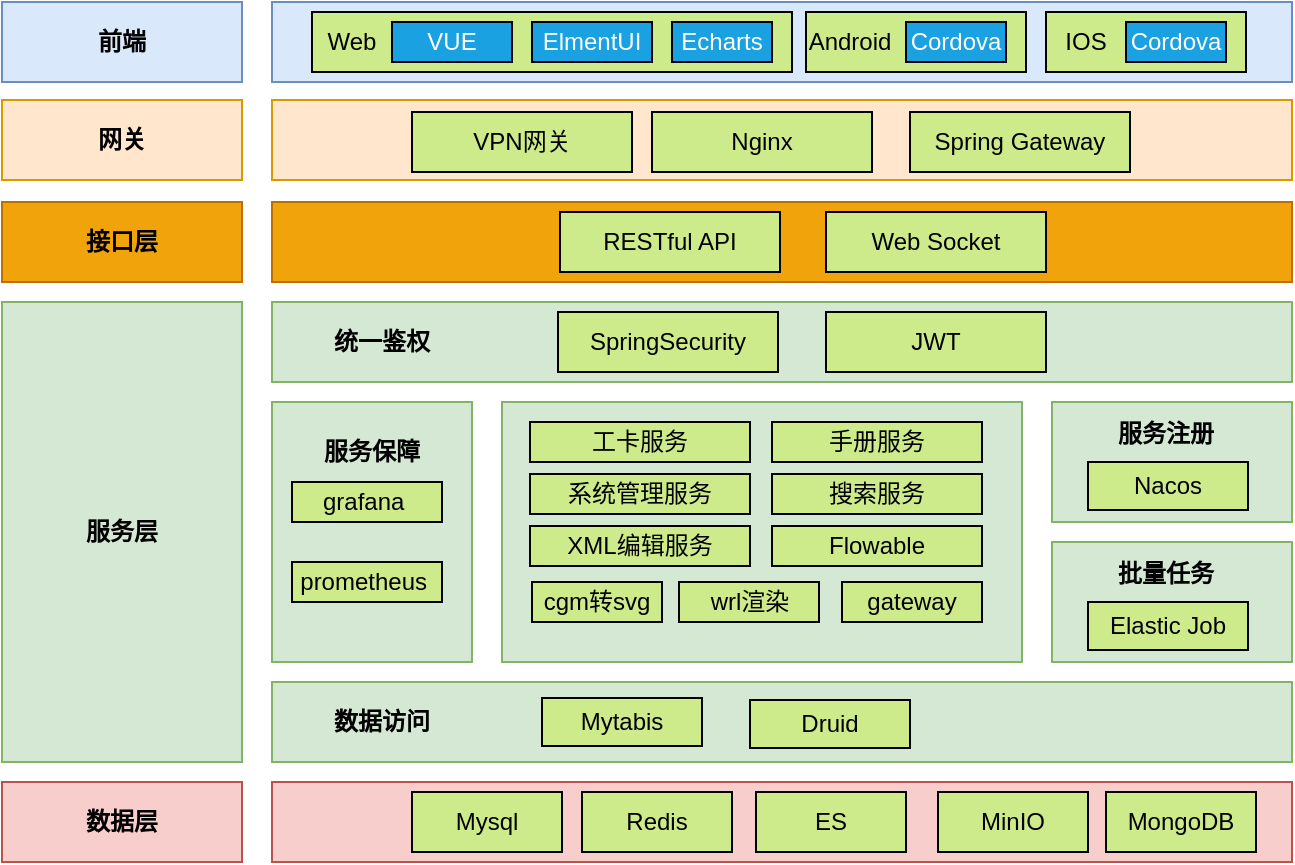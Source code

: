 <mxfile version="21.5.0" type="github">
  <diagram name="第 1 页" id="98vNd_yMc-9a7zlmiuS-">
    <mxGraphModel dx="1050" dy="517" grid="1" gridSize="10" guides="1" tooltips="1" connect="1" arrows="1" fold="1" page="1" pageScale="1" pageWidth="827" pageHeight="1169" math="0" shadow="0">
      <root>
        <mxCell id="0" />
        <mxCell id="1" parent="0" />
        <mxCell id="wvW1MQ88o7CS_0m5E93--1" value="前端" style="rounded=0;whiteSpace=wrap;html=1;fillColor=#dae8fc;strokeColor=#6c8ebf;fontStyle=1" parent="1" vertex="1">
          <mxGeometry x="40" y="70" width="120" height="40" as="geometry" />
        </mxCell>
        <mxCell id="wvW1MQ88o7CS_0m5E93--2" value="" style="rounded=0;whiteSpace=wrap;html=1;fillColor=#dae8fc;strokeColor=#6c8ebf;" parent="1" vertex="1">
          <mxGeometry x="175" y="70" width="510" height="40" as="geometry" />
        </mxCell>
        <mxCell id="wvW1MQ88o7CS_0m5E93--3" value="" style="rounded=0;whiteSpace=wrap;html=1;fillColor=#CDEB8B;" parent="1" vertex="1">
          <mxGeometry x="195" y="75" width="240" height="30" as="geometry" />
        </mxCell>
        <mxCell id="wvW1MQ88o7CS_0m5E93--4" value="Web" style="text;html=1;strokeColor=none;fillColor=none;align=center;verticalAlign=middle;whiteSpace=wrap;rounded=0;" parent="1" vertex="1">
          <mxGeometry x="185" y="75" width="60" height="30" as="geometry" />
        </mxCell>
        <mxCell id="wvW1MQ88o7CS_0m5E93--5" value="&lt;font color=&quot;#ffffff&quot;&gt;VUE&lt;/font&gt;" style="rounded=0;whiteSpace=wrap;html=1;fillColor=#19A1E2;" parent="1" vertex="1">
          <mxGeometry x="235" y="80" width="60" height="20" as="geometry" />
        </mxCell>
        <mxCell id="wvW1MQ88o7CS_0m5E93--6" value="&lt;font color=&quot;#ffffff&quot;&gt;ElmentUI&lt;/font&gt;" style="rounded=0;whiteSpace=wrap;html=1;fillColor=#19A1E2;" parent="1" vertex="1">
          <mxGeometry x="305" y="80" width="60" height="20" as="geometry" />
        </mxCell>
        <mxCell id="wvW1MQ88o7CS_0m5E93--7" value="&lt;font color=&quot;#ffffff&quot;&gt;Echarts&lt;/font&gt;" style="rounded=0;whiteSpace=wrap;html=1;fillColor=#19A1E2;" parent="1" vertex="1">
          <mxGeometry x="375" y="80" width="50" height="20" as="geometry" />
        </mxCell>
        <mxCell id="wvW1MQ88o7CS_0m5E93--9" value="" style="rounded=0;whiteSpace=wrap;html=1;fillColor=#CDEB8B;" parent="1" vertex="1">
          <mxGeometry x="442" y="75" width="110" height="30" as="geometry" />
        </mxCell>
        <mxCell id="wvW1MQ88o7CS_0m5E93--10" value="Android" style="text;html=1;strokeColor=none;fillColor=none;align=center;verticalAlign=middle;whiteSpace=wrap;rounded=0;" parent="1" vertex="1">
          <mxGeometry x="434" y="75" width="60" height="30" as="geometry" />
        </mxCell>
        <mxCell id="wvW1MQ88o7CS_0m5E93--11" value="&lt;font color=&quot;#ffffff&quot;&gt;Cordova&lt;/font&gt;" style="rounded=0;whiteSpace=wrap;html=1;fillColor=#19A1E2;" parent="1" vertex="1">
          <mxGeometry x="492" y="80" width="50" height="20" as="geometry" />
        </mxCell>
        <mxCell id="wvW1MQ88o7CS_0m5E93--12" value="" style="rounded=0;whiteSpace=wrap;html=1;fillColor=#CDEB8B;" parent="1" vertex="1">
          <mxGeometry x="562" y="75" width="100" height="30" as="geometry" />
        </mxCell>
        <mxCell id="wvW1MQ88o7CS_0m5E93--13" value="&lt;font color=&quot;#ffffff&quot;&gt;Cordova&lt;/font&gt;" style="rounded=0;whiteSpace=wrap;html=1;fillColor=#19A1E2;" parent="1" vertex="1">
          <mxGeometry x="602" y="80" width="50" height="20" as="geometry" />
        </mxCell>
        <mxCell id="wvW1MQ88o7CS_0m5E93--14" value="IOS" style="text;html=1;strokeColor=none;fillColor=none;align=center;verticalAlign=middle;whiteSpace=wrap;rounded=0;" parent="1" vertex="1">
          <mxGeometry x="552" y="75" width="60" height="30" as="geometry" />
        </mxCell>
        <mxCell id="wvW1MQ88o7CS_0m5E93--15" value="网关" style="rounded=0;whiteSpace=wrap;html=1;fillColor=#ffe6cc;strokeColor=#d79b00;fontStyle=1" parent="1" vertex="1">
          <mxGeometry x="40" y="119" width="120" height="40" as="geometry" />
        </mxCell>
        <mxCell id="wvW1MQ88o7CS_0m5E93--16" value="" style="rounded=0;whiteSpace=wrap;html=1;fillColor=#ffe6cc;strokeColor=#d79b00;" parent="1" vertex="1">
          <mxGeometry x="175" y="119" width="510" height="40" as="geometry" />
        </mxCell>
        <mxCell id="wvW1MQ88o7CS_0m5E93--18" value="VPN网关" style="rounded=0;whiteSpace=wrap;html=1;fillColor=#CDEB8B;" parent="1" vertex="1">
          <mxGeometry x="245" y="125" width="110" height="30" as="geometry" />
        </mxCell>
        <mxCell id="wvW1MQ88o7CS_0m5E93--19" value="Nginx" style="rounded=0;whiteSpace=wrap;html=1;fillColor=#CDEB8B;" parent="1" vertex="1">
          <mxGeometry x="365" y="125" width="110" height="30" as="geometry" />
        </mxCell>
        <mxCell id="wvW1MQ88o7CS_0m5E93--20" value="Spring Gateway" style="rounded=0;whiteSpace=wrap;html=1;fillColor=#CDEB8B;" parent="1" vertex="1">
          <mxGeometry x="494" y="125" width="110" height="30" as="geometry" />
        </mxCell>
        <mxCell id="wvW1MQ88o7CS_0m5E93--23" value="接口层" style="rounded=0;whiteSpace=wrap;html=1;fillColor=#f0a30a;strokeColor=#BD7000;fontColor=#000000;fontStyle=1" parent="1" vertex="1">
          <mxGeometry x="40" y="170" width="120" height="40" as="geometry" />
        </mxCell>
        <mxCell id="wvW1MQ88o7CS_0m5E93--25" value="" style="rounded=0;whiteSpace=wrap;html=1;fillColor=#f0a30a;strokeColor=#BD7000;fontColor=#000000;" parent="1" vertex="1">
          <mxGeometry x="175" y="170" width="510" height="40" as="geometry" />
        </mxCell>
        <mxCell id="wvW1MQ88o7CS_0m5E93--26" value="RESTful API" style="rounded=0;whiteSpace=wrap;html=1;fillColor=#CDEB8B;" parent="1" vertex="1">
          <mxGeometry x="319" y="175" width="110" height="30" as="geometry" />
        </mxCell>
        <mxCell id="wvW1MQ88o7CS_0m5E93--27" value="Web Socket" style="rounded=0;whiteSpace=wrap;html=1;fillColor=#CDEB8B;" parent="1" vertex="1">
          <mxGeometry x="452" y="175" width="110" height="30" as="geometry" />
        </mxCell>
        <mxCell id="wvW1MQ88o7CS_0m5E93--28" value="服务层" style="rounded=0;whiteSpace=wrap;html=1;fillColor=#d5e8d4;strokeColor=#82b366;fontStyle=1" parent="1" vertex="1">
          <mxGeometry x="40" y="220" width="120" height="230" as="geometry" />
        </mxCell>
        <mxCell id="wvW1MQ88o7CS_0m5E93--29" value="" style="rounded=0;whiteSpace=wrap;html=1;fillColor=#d5e8d4;strokeColor=#82b366;" parent="1" vertex="1">
          <mxGeometry x="175" y="220" width="510" height="40" as="geometry" />
        </mxCell>
        <mxCell id="wvW1MQ88o7CS_0m5E93--30" value="统一鉴权" style="text;html=1;strokeColor=none;fillColor=none;align=center;verticalAlign=middle;whiteSpace=wrap;rounded=0;fontStyle=1" parent="1" vertex="1">
          <mxGeometry x="200" y="225" width="60" height="30" as="geometry" />
        </mxCell>
        <mxCell id="wvW1MQ88o7CS_0m5E93--31" value="SpringSecurity" style="rounded=0;whiteSpace=wrap;html=1;fillColor=#CDEB8B;" parent="1" vertex="1">
          <mxGeometry x="318" y="225" width="110" height="30" as="geometry" />
        </mxCell>
        <mxCell id="wvW1MQ88o7CS_0m5E93--32" value="JWT" style="rounded=0;whiteSpace=wrap;html=1;fillColor=#CDEB8B;" parent="1" vertex="1">
          <mxGeometry x="452" y="225" width="110" height="30" as="geometry" />
        </mxCell>
        <mxCell id="wvW1MQ88o7CS_0m5E93--33" value="" style="rounded=0;whiteSpace=wrap;html=1;fillColor=#d5e8d4;strokeColor=#82b366;" parent="1" vertex="1">
          <mxGeometry x="290" y="270" width="260" height="130" as="geometry" />
        </mxCell>
        <mxCell id="wvW1MQ88o7CS_0m5E93--34" value="" style="rounded=0;whiteSpace=wrap;html=1;fillColor=#d5e8d4;strokeColor=#82b366;" parent="1" vertex="1">
          <mxGeometry x="175" y="270" width="100" height="130" as="geometry" />
        </mxCell>
        <mxCell id="wvW1MQ88o7CS_0m5E93--35" value="服务保障" style="text;html=1;strokeColor=none;fillColor=none;align=center;verticalAlign=middle;whiteSpace=wrap;rounded=0;fontStyle=1" parent="1" vertex="1">
          <mxGeometry x="195" y="280" width="60" height="30" as="geometry" />
        </mxCell>
        <mxCell id="wvW1MQ88o7CS_0m5E93--37" value="grafana&amp;nbsp;" style="rounded=0;whiteSpace=wrap;html=1;fillColor=#CDEB8B;" parent="1" vertex="1">
          <mxGeometry x="185" y="310" width="75" height="20" as="geometry" />
        </mxCell>
        <mxCell id="wvW1MQ88o7CS_0m5E93--38" value="prometheus&amp;nbsp;" style="rounded=0;whiteSpace=wrap;html=1;fillColor=#CDEB8B;" parent="1" vertex="1">
          <mxGeometry x="185" y="350" width="75" height="20" as="geometry" />
        </mxCell>
        <mxCell id="wvW1MQ88o7CS_0m5E93--39" value="工卡服务" style="rounded=0;whiteSpace=wrap;html=1;fillColor=#CDEB8B;" parent="1" vertex="1">
          <mxGeometry x="304" y="280" width="110" height="20" as="geometry" />
        </mxCell>
        <mxCell id="wvW1MQ88o7CS_0m5E93--40" value="手册服务" style="rounded=0;whiteSpace=wrap;html=1;fillColor=#CDEB8B;" parent="1" vertex="1">
          <mxGeometry x="425" y="280" width="105" height="20" as="geometry" />
        </mxCell>
        <mxCell id="wvW1MQ88o7CS_0m5E93--41" value="系统管理服务" style="rounded=0;whiteSpace=wrap;html=1;fillColor=#CDEB8B;" parent="1" vertex="1">
          <mxGeometry x="304" y="306" width="110" height="20" as="geometry" />
        </mxCell>
        <mxCell id="wvW1MQ88o7CS_0m5E93--42" value="搜索服务" style="rounded=0;whiteSpace=wrap;html=1;fillColor=#CDEB8B;" parent="1" vertex="1">
          <mxGeometry x="425" y="306" width="105" height="20" as="geometry" />
        </mxCell>
        <mxCell id="wvW1MQ88o7CS_0m5E93--45" value="XML编辑服务" style="rounded=0;whiteSpace=wrap;html=1;fillColor=#CDEB8B;" parent="1" vertex="1">
          <mxGeometry x="304" y="332" width="110" height="20" as="geometry" />
        </mxCell>
        <mxCell id="wvW1MQ88o7CS_0m5E93--46" value="cgm转svg" style="rounded=0;whiteSpace=wrap;html=1;fillColor=#CDEB8B;" parent="1" vertex="1">
          <mxGeometry x="305" y="360" width="65" height="20" as="geometry" />
        </mxCell>
        <mxCell id="wvW1MQ88o7CS_0m5E93--47" value="wrl渲染" style="rounded=0;whiteSpace=wrap;html=1;fillColor=#CDEB8B;" parent="1" vertex="1">
          <mxGeometry x="378.5" y="360" width="70" height="20" as="geometry" />
        </mxCell>
        <mxCell id="wvW1MQ88o7CS_0m5E93--48" value="gateway" style="rounded=0;whiteSpace=wrap;html=1;fillColor=#CDEB8B;" parent="1" vertex="1">
          <mxGeometry x="460" y="360" width="70" height="20" as="geometry" />
        </mxCell>
        <mxCell id="wvW1MQ88o7CS_0m5E93--49" value="Flowable" style="rounded=0;whiteSpace=wrap;html=1;fillColor=#CDEB8B;" parent="1" vertex="1">
          <mxGeometry x="425" y="332" width="105" height="20" as="geometry" />
        </mxCell>
        <mxCell id="wvW1MQ88o7CS_0m5E93--50" value="" style="rounded=0;whiteSpace=wrap;html=1;fillColor=#d5e8d4;strokeColor=#82b366;" parent="1" vertex="1">
          <mxGeometry x="565" y="270" width="120" height="60" as="geometry" />
        </mxCell>
        <mxCell id="wvW1MQ88o7CS_0m5E93--52" value="服务注册" style="text;html=1;strokeColor=none;fillColor=none;align=center;verticalAlign=middle;whiteSpace=wrap;rounded=0;fontStyle=1" parent="1" vertex="1">
          <mxGeometry x="592" y="271" width="60" height="30" as="geometry" />
        </mxCell>
        <mxCell id="wvW1MQ88o7CS_0m5E93--53" value="Nacos" style="rounded=0;whiteSpace=wrap;html=1;fillColor=#CDEB8B;" parent="1" vertex="1">
          <mxGeometry x="583" y="300" width="80" height="24" as="geometry" />
        </mxCell>
        <mxCell id="wvW1MQ88o7CS_0m5E93--54" value="" style="rounded=0;whiteSpace=wrap;html=1;fillColor=#d5e8d4;strokeColor=#82b366;" parent="1" vertex="1">
          <mxGeometry x="565" y="340" width="120" height="60" as="geometry" />
        </mxCell>
        <mxCell id="wvW1MQ88o7CS_0m5E93--55" value="批量任务" style="text;html=1;strokeColor=none;fillColor=none;align=center;verticalAlign=middle;whiteSpace=wrap;rounded=0;fontStyle=1" parent="1" vertex="1">
          <mxGeometry x="592" y="341" width="60" height="29" as="geometry" />
        </mxCell>
        <mxCell id="wvW1MQ88o7CS_0m5E93--56" value="Elastic Job" style="rounded=0;whiteSpace=wrap;html=1;fillColor=#CDEB8B;" parent="1" vertex="1">
          <mxGeometry x="583" y="370" width="80" height="24" as="geometry" />
        </mxCell>
        <mxCell id="wvW1MQ88o7CS_0m5E93--57" value="" style="rounded=0;whiteSpace=wrap;html=1;fillColor=#d5e8d4;strokeColor=#82b366;" parent="1" vertex="1">
          <mxGeometry x="175" y="410" width="510" height="40" as="geometry" />
        </mxCell>
        <mxCell id="wvW1MQ88o7CS_0m5E93--58" value="数据访问" style="text;html=1;strokeColor=none;fillColor=none;align=center;verticalAlign=middle;whiteSpace=wrap;rounded=0;fontStyle=1" parent="1" vertex="1">
          <mxGeometry x="200" y="415" width="60" height="30" as="geometry" />
        </mxCell>
        <mxCell id="wvW1MQ88o7CS_0m5E93--59" value="Mytabis" style="rounded=0;whiteSpace=wrap;html=1;fillColor=#CDEB8B;" parent="1" vertex="1">
          <mxGeometry x="310" y="418" width="80" height="24" as="geometry" />
        </mxCell>
        <mxCell id="wvW1MQ88o7CS_0m5E93--60" value="Druid" style="rounded=0;whiteSpace=wrap;html=1;fillColor=#CDEB8B;" parent="1" vertex="1">
          <mxGeometry x="414" y="419" width="80" height="24" as="geometry" />
        </mxCell>
        <mxCell id="wvW1MQ88o7CS_0m5E93--61" value="数据层" style="rounded=0;whiteSpace=wrap;html=1;fillColor=#f8cecc;strokeColor=#b85450;fontStyle=1" parent="1" vertex="1">
          <mxGeometry x="40" y="460" width="120" height="40" as="geometry" />
        </mxCell>
        <mxCell id="wvW1MQ88o7CS_0m5E93--62" value="" style="rounded=0;whiteSpace=wrap;html=1;fillColor=#f8cecc;strokeColor=#b85450;" parent="1" vertex="1">
          <mxGeometry x="175" y="460" width="510" height="40" as="geometry" />
        </mxCell>
        <mxCell id="wvW1MQ88o7CS_0m5E93--64" value="Mysql" style="rounded=0;whiteSpace=wrap;html=1;fillColor=#CDEB8B;" parent="1" vertex="1">
          <mxGeometry x="245" y="465" width="75" height="30" as="geometry" />
        </mxCell>
        <mxCell id="wvW1MQ88o7CS_0m5E93--65" value="Redis" style="rounded=0;whiteSpace=wrap;html=1;fillColor=#CDEB8B;" parent="1" vertex="1">
          <mxGeometry x="330" y="465" width="75" height="30" as="geometry" />
        </mxCell>
        <mxCell id="wvW1MQ88o7CS_0m5E93--66" value="ES" style="rounded=0;whiteSpace=wrap;html=1;fillColor=#CDEB8B;" parent="1" vertex="1">
          <mxGeometry x="417" y="465" width="75" height="30" as="geometry" />
        </mxCell>
        <mxCell id="wvW1MQ88o7CS_0m5E93--67" value="MinIO" style="rounded=0;whiteSpace=wrap;html=1;fillColor=#CDEB8B;" parent="1" vertex="1">
          <mxGeometry x="508" y="465" width="75" height="30" as="geometry" />
        </mxCell>
        <mxCell id="wvW1MQ88o7CS_0m5E93--68" value="MongoDB" style="rounded=0;whiteSpace=wrap;html=1;fillColor=#CDEB8B;" parent="1" vertex="1">
          <mxGeometry x="592" y="465" width="75" height="30" as="geometry" />
        </mxCell>
      </root>
    </mxGraphModel>
  </diagram>
</mxfile>
